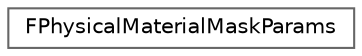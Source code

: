 digraph "Graphical Class Hierarchy"
{
 // INTERACTIVE_SVG=YES
 // LATEX_PDF_SIZE
  bgcolor="transparent";
  edge [fontname=Helvetica,fontsize=10,labelfontname=Helvetica,labelfontsize=10];
  node [fontname=Helvetica,fontsize=10,shape=box,height=0.2,width=0.4];
  rankdir="LR";
  Node0 [id="Node000000",label="FPhysicalMaterialMaskParams",height=0.2,width=0.4,color="grey40", fillcolor="white", style="filled",URL="$d8/dcd/structFPhysicalMaterialMaskParams.html",tooltip=" "];
}

